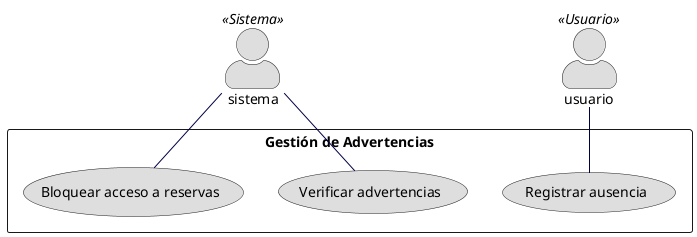 ' Si un usuario se ausenta a una sala que ha reservado, 
' obtiene una advertencia, si se llega a 3 advertencias para un 
' usuario se le bloquea el acceso a reservas por si mismo.

@startuml req12

skinparam actor{
    Style awesome
    ArrowColor 010047
    BackgroundColor dedede
}
skinparam usecase{
    BackgroundColor dedede
    ArrowColor 010047
    FontColor 000000
}


actor sistema <<Sistema>>
actor usuario <<Usuario>>

rectangle "Gestión de Advertencias" {
    (Registrar ausencia) as registrarAusencia
    (Verificar advertencias) as verificarAdvertencias
    (Bloquear acceso a reservas) as bloquearAcceso
}

usuario -- registrarAusencia
sistema -- verificarAdvertencias
sistema -- bloquearAcceso


@enduml
